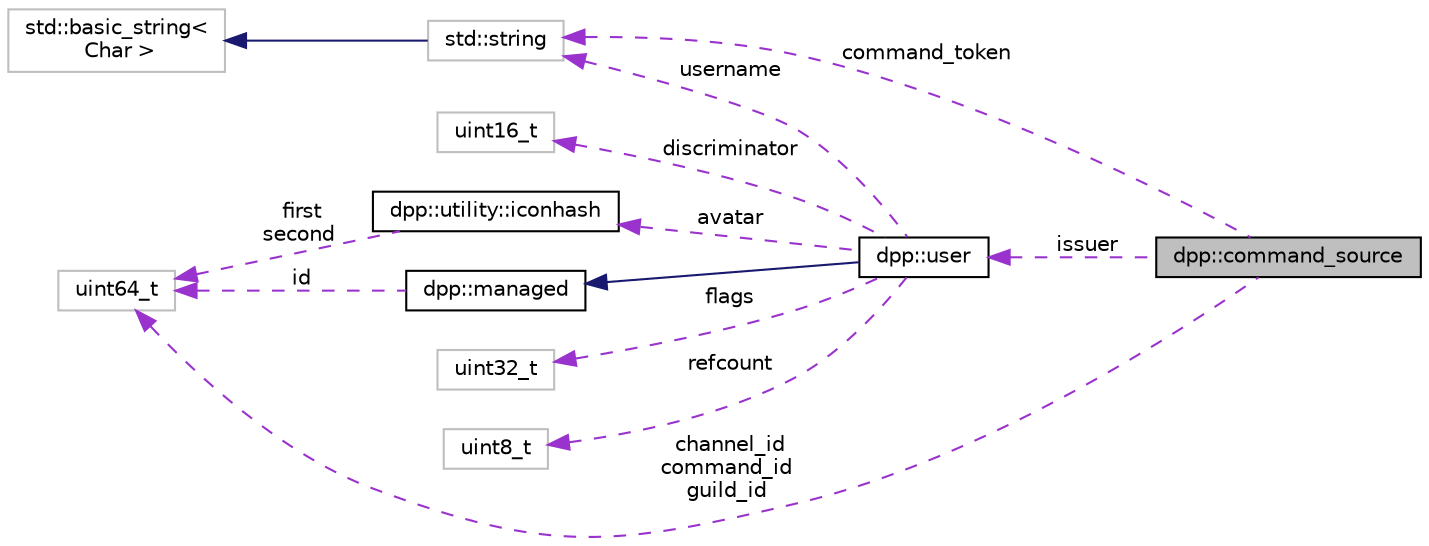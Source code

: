 digraph "dpp::command_source"
{
 // INTERACTIVE_SVG=YES
 // LATEX_PDF_SIZE
  bgcolor="transparent";
  edge [fontname="Helvetica",fontsize="10",labelfontname="Helvetica",labelfontsize="10"];
  node [fontname="Helvetica",fontsize="10",shape=record];
  rankdir="LR";
  Node1 [label="dpp::command_source",height=0.2,width=0.4,color="black", fillcolor="grey75", style="filled", fontcolor="black",tooltip="Represents the sending source of a command. This is passed to any command handler and should be passe..."];
  Node2 -> Node1 [dir="back",color="darkorchid3",fontsize="10",style="dashed",label=" channel_id\ncommand_id\nguild_id" ,fontname="Helvetica"];
  Node2 [label="uint64_t",height=0.2,width=0.4,color="grey75",tooltip=" "];
  Node3 -> Node1 [dir="back",color="darkorchid3",fontsize="10",style="dashed",label=" command_token" ,fontname="Helvetica"];
  Node3 [label="std::string",height=0.2,width=0.4,color="grey75",tooltip=" "];
  Node4 -> Node3 [dir="back",color="midnightblue",fontsize="10",style="solid",fontname="Helvetica"];
  Node4 [label="std::basic_string\<\l Char \>",height=0.2,width=0.4,color="grey75",tooltip=" "];
  Node5 -> Node1 [dir="back",color="darkorchid3",fontsize="10",style="dashed",label=" issuer" ,fontname="Helvetica"];
  Node5 [label="dpp::user",height=0.2,width=0.4,color="black",URL="$classdpp_1_1user.html",tooltip="Represents a user on discord. May or may not be a member of a dpp::guild."];
  Node6 -> Node5 [dir="back",color="midnightblue",fontsize="10",style="solid",fontname="Helvetica"];
  Node6 [label="dpp::managed",height=0.2,width=0.4,color="black",URL="$classdpp_1_1managed.html",tooltip="The managed class is the base class for various types that can be stored in a cache that are identifi..."];
  Node2 -> Node6 [dir="back",color="darkorchid3",fontsize="10",style="dashed",label=" id" ,fontname="Helvetica"];
  Node3 -> Node5 [dir="back",color="darkorchid3",fontsize="10",style="dashed",label=" username" ,fontname="Helvetica"];
  Node7 -> Node5 [dir="back",color="darkorchid3",fontsize="10",style="dashed",label=" discriminator" ,fontname="Helvetica"];
  Node7 [label="uint16_t",height=0.2,width=0.4,color="grey75",tooltip=" "];
  Node8 -> Node5 [dir="back",color="darkorchid3",fontsize="10",style="dashed",label=" avatar" ,fontname="Helvetica"];
  Node8 [label="dpp::utility::iconhash",height=0.2,width=0.4,color="black",URL="$structdpp_1_1utility_1_1iconhash.html",tooltip="Store a 128 bit icon hash (profile picture, server icon etc) as a 128 bit binary value made of two ui..."];
  Node2 -> Node8 [dir="back",color="darkorchid3",fontsize="10",style="dashed",label=" first\nsecond" ,fontname="Helvetica"];
  Node9 -> Node5 [dir="back",color="darkorchid3",fontsize="10",style="dashed",label=" flags" ,fontname="Helvetica"];
  Node9 [label="uint32_t",height=0.2,width=0.4,color="grey75",tooltip=" "];
  Node10 -> Node5 [dir="back",color="darkorchid3",fontsize="10",style="dashed",label=" refcount" ,fontname="Helvetica"];
  Node10 [label="uint8_t",height=0.2,width=0.4,color="grey75",tooltip=" "];
}
